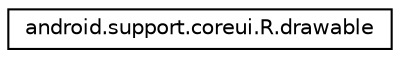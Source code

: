 digraph "Graphical Class Hierarchy"
{
 // INTERACTIVE_SVG=YES
 // LATEX_PDF_SIZE
  edge [fontname="Helvetica",fontsize="10",labelfontname="Helvetica",labelfontsize="10"];
  node [fontname="Helvetica",fontsize="10",shape=record];
  rankdir="LR";
  Node0 [label="android.support.coreui.R.drawable",height=0.2,width=0.4,color="black", fillcolor="white", style="filled",URL="$classandroid_1_1support_1_1coreui_1_1_r_1_1drawable.html",tooltip=" "];
}
